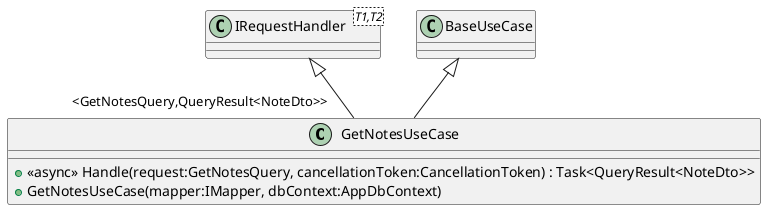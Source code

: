 @startuml
class GetNotesUseCase {
    + <<async>> Handle(request:GetNotesQuery, cancellationToken:CancellationToken) : Task<QueryResult<NoteDto>>
    + GetNotesUseCase(mapper:IMapper, dbContext:AppDbContext)
}
class "IRequestHandler"<T1,T2> {
}
BaseUseCase <|-- GetNotesUseCase
"IRequestHandler" <|-- "<GetNotesQuery,QueryResult<NoteDto>>" GetNotesUseCase
@enduml
